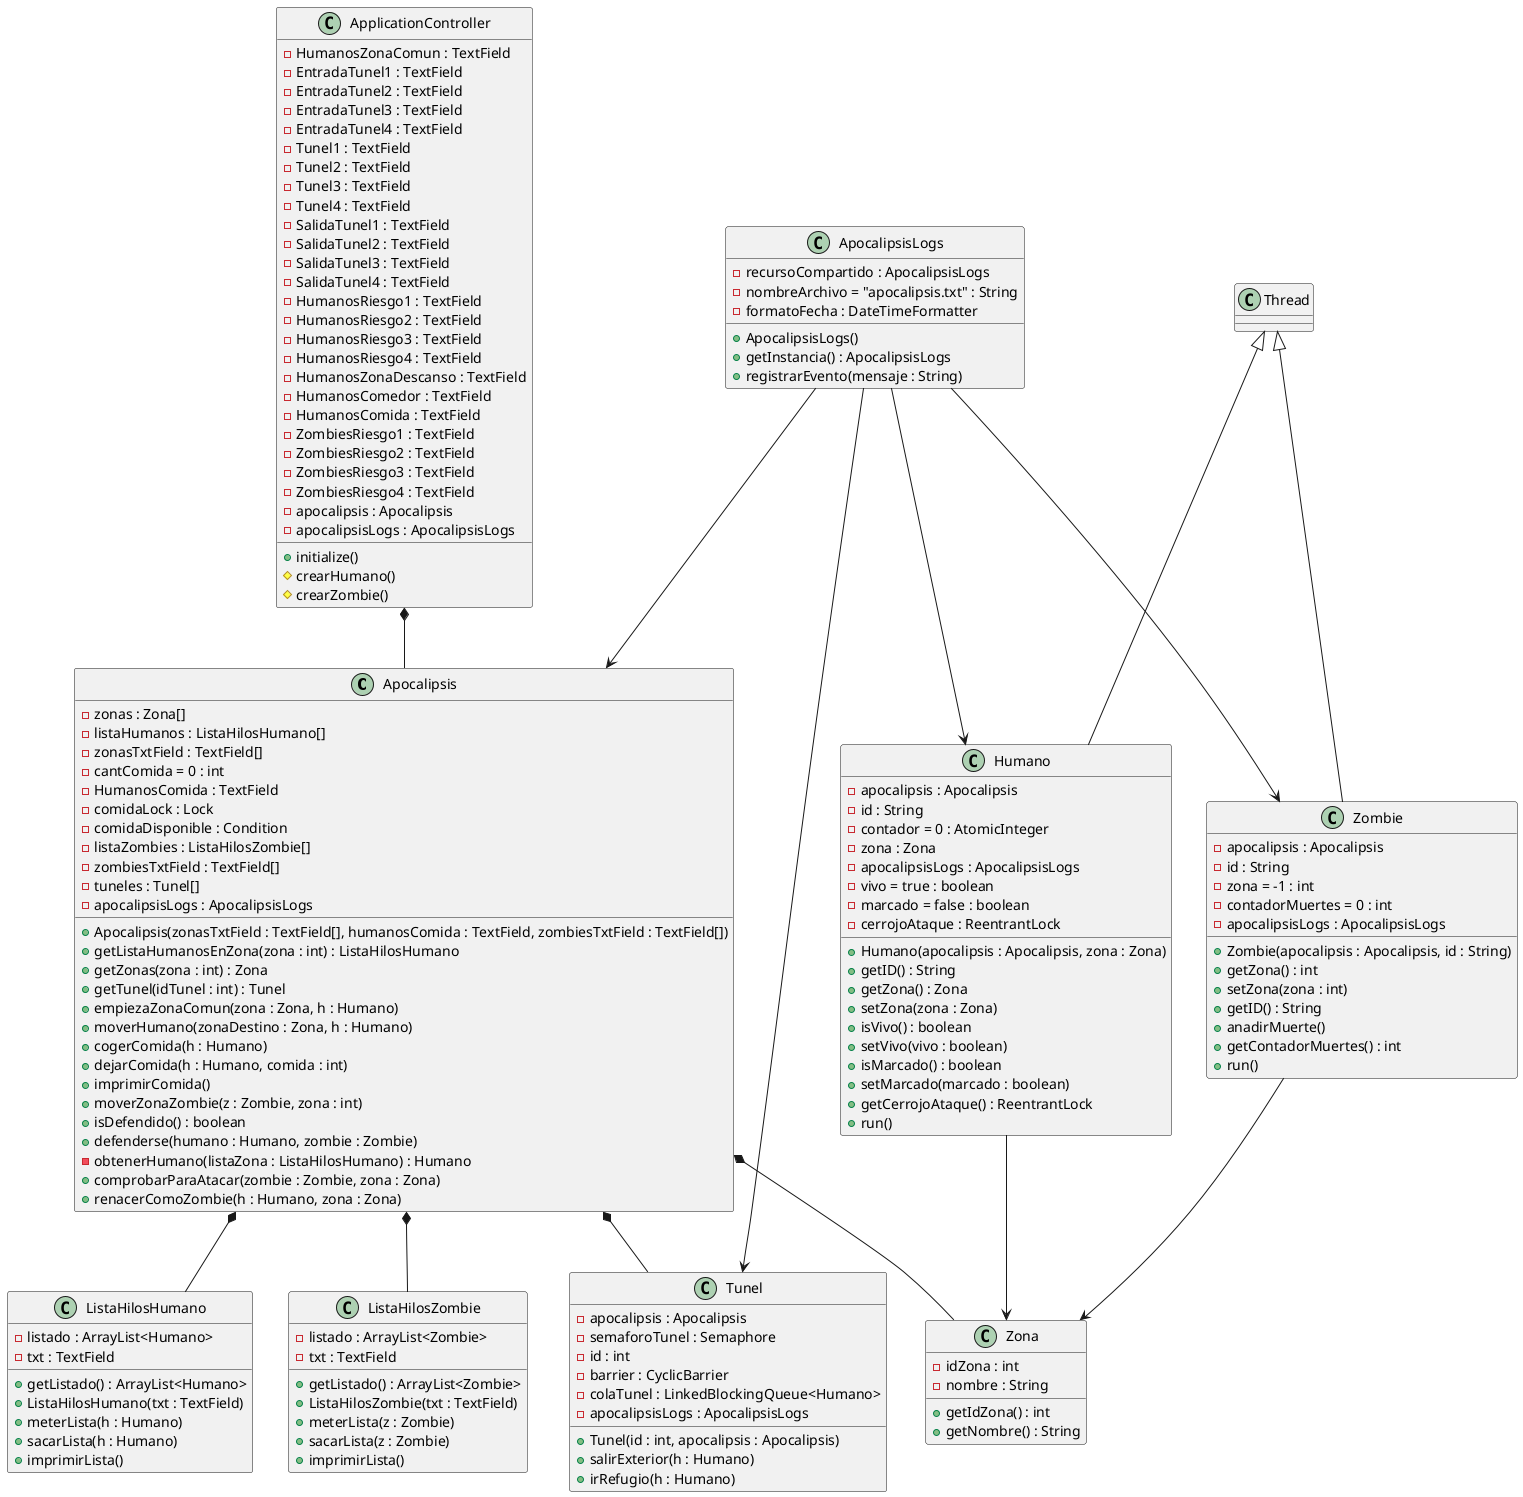 @startuml
'https://plantuml.com/class-diagram

class Apocalipsis
class ApocalipsisLogs
class ApplicationController
class Humano
class ListaHilosHumano
class ListaHilosZombie
class Tunel
class Zombie
class Zona

class Zona{
-idZona : int
-nombre : String
+getIdZona() : int
+getNombre() : String
}

class ListaHilosHumano{
-listado : ArrayList<Humano>
-txt : TextField
+getListado() : ArrayList<Humano>
+ListaHilosHumano(txt : TextField)
+meterLista(h : Humano)
+sacarLista(h : Humano)
+imprimirLista()
}

class ListaHilosZombie{
-listado : ArrayList<Zombie>
-txt : TextField
+getListado() : ArrayList<Zombie>
+ListaHilosZombie(txt : TextField)
+meterLista(z : Zombie)
+sacarLista(z : Zombie)
+imprimirLista()
}

class Tunel{
-apocalipsis : Apocalipsis
-semaforoTunel : Semaphore
-id : int
-barrier : CyclicBarrier
-colaTunel : LinkedBlockingQueue<Humano>
-apocalipsisLogs : ApocalipsisLogs
+Tunel(id : int, apocalipsis : Apocalipsis)
+salirExterior(h : Humano)
+irRefugio(h : Humano)
}

class Apocalipsis{
-zonas : Zona[]
-listaHumanos : ListaHilosHumano[]
-zonasTxtField : TextField[]
-cantComida = 0 : int
-HumanosComida : TextField
-comidaLock : Lock
-comidaDisponible : Condition
-listaZombies : ListaHilosZombie[]
-zombiesTxtField : TextField[]
-tuneles : Tunel[]
-apocalipsisLogs : ApocalipsisLogs

+Apocalipsis(zonasTxtField : TextField[], humanosComida : TextField, zombiesTxtField : TextField[])
+getListaHumanosEnZona(zona : int) : ListaHilosHumano
+getZonas(zona : int) : Zona
+getTunel(idTunel : int) : Tunel
+empiezaZonaComun(zona : Zona, h : Humano)
+moverHumano(zonaDestino : Zona, h : Humano)
+cogerComida(h : Humano)
+dejarComida(h : Humano, comida : int)
+imprimirComida()
+moverZonaZombie(z : Zombie, zona : int)
+isDefendido() : boolean
+defenderse(humano : Humano, zombie : Zombie)
-obtenerHumano(listaZona : ListaHilosHumano) : Humano
+comprobarParaAtacar(zombie : Zombie, zona : Zona)
+renacerComoZombie(h : Humano, zona : Zona)
}

class Humano extends Thread {
-apocalipsis : Apocalipsis
-id : String
-contador = 0 : AtomicInteger
-zona : Zona
-apocalipsisLogs : ApocalipsisLogs
-vivo = true : boolean
-marcado = false : boolean
-cerrojoAtaque : ReentrantLock
+Humano(apocalipsis : Apocalipsis, zona : Zona)
+getID() : String
+getZona() : Zona
+setZona(zona : Zona)
+isVivo() : boolean
+setVivo(vivo : boolean)
+isMarcado() : boolean
+setMarcado(marcado : boolean)
+getCerrojoAtaque() : ReentrantLock
+run()
}

class Zombie extends Thread{
-apocalipsis : Apocalipsis
-id : String
-zona = -1 : int
-contadorMuertes = 0 : int
-apocalipsisLogs : ApocalipsisLogs
+Zombie(apocalipsis : Apocalipsis, id : String)
+getZona() : int
+setZona(zona : int)
+getID() : String
+anadirMuerte()
+getContadorMuertes() : int
+run()
}

class ApocalipsisLogs{
-recursoCompartido : ApocalipsisLogs
-nombreArchivo = "apocalipsis.txt" : String
-formatoFecha : DateTimeFormatter
+ApocalipsisLogs()
+getInstancia() : ApocalipsisLogs
+registrarEvento(mensaje : String)
}

class ApplicationController{
-HumanosZonaComun : TextField
-EntradaTunel1 : TextField
-EntradaTunel2 : TextField
-EntradaTunel3 : TextField
-EntradaTunel4 : TextField
-Tunel1 : TextField
-Tunel2 : TextField
-Tunel3 : TextField
-Tunel4 : TextField
-SalidaTunel1 : TextField
-SalidaTunel2 : TextField
-SalidaTunel3 : TextField
-SalidaTunel4 : TextField
-HumanosRiesgo1 : TextField
-HumanosRiesgo2 : TextField
-HumanosRiesgo3 : TextField
-HumanosRiesgo4 : TextField
-HumanosZonaDescanso : TextField
-HumanosComedor : TextField
-HumanosComida : TextField
-ZombiesRiesgo1 : TextField
-ZombiesRiesgo2 : TextField
-ZombiesRiesgo3 : TextField
-ZombiesRiesgo4 : TextField
-apocalipsis : Apocalipsis
-apocalipsisLogs : ApocalipsisLogs
+initialize()
#crearHumano()
#crearZombie()
}

Apocalipsis *-- Zona
Apocalipsis *-- ListaHilosHumano
Apocalipsis *-- ListaHilosZombie
Apocalipsis *-- Tunel
Humano --> Zona
Zombie --> Zona
ApplicationController *-- Apocalipsis
ApocalipsisLogs --> Apocalipsis
ApocalipsisLogs --> Humano
ApocalipsisLogs --> Zombie
ApocalipsisLogs --> Tunel


@enduml